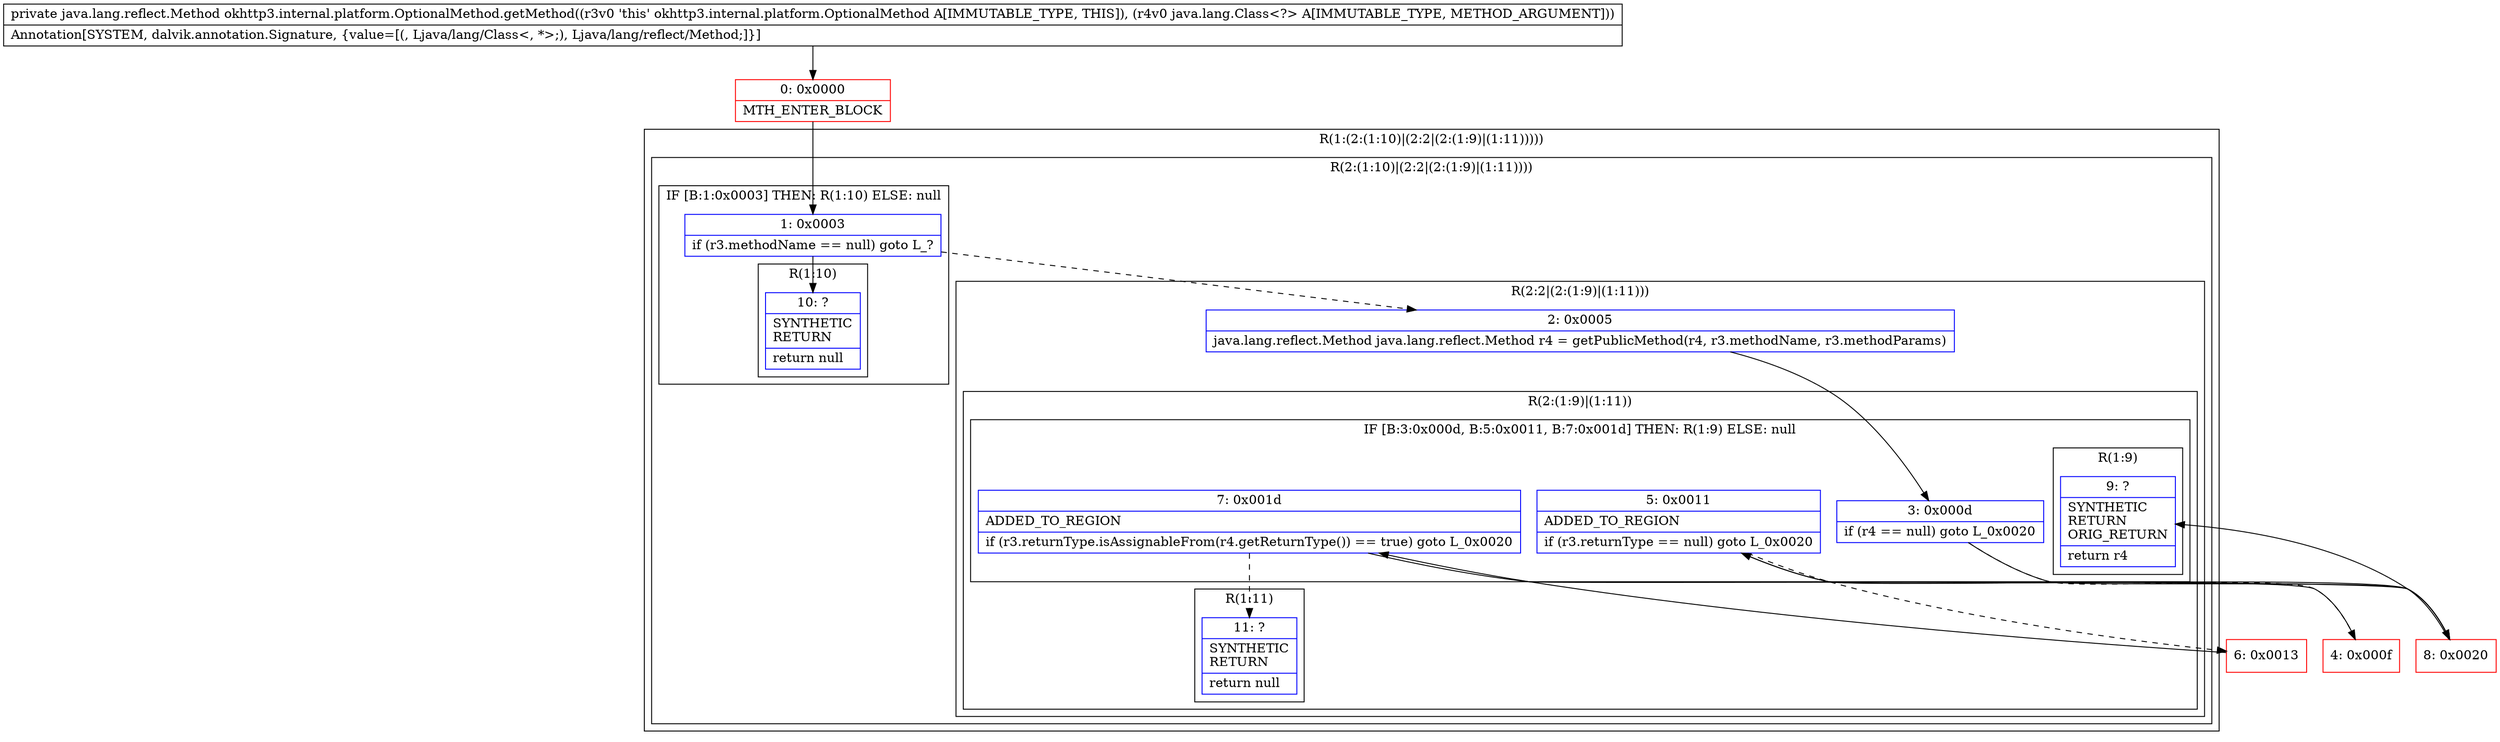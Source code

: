 digraph "CFG forokhttp3.internal.platform.OptionalMethod.getMethod(Ljava\/lang\/Class;)Ljava\/lang\/reflect\/Method;" {
subgraph cluster_Region_1296660765 {
label = "R(1:(2:(1:10)|(2:2|(2:(1:9)|(1:11)))))";
node [shape=record,color=blue];
subgraph cluster_Region_1237348616 {
label = "R(2:(1:10)|(2:2|(2:(1:9)|(1:11))))";
node [shape=record,color=blue];
subgraph cluster_IfRegion_876019568 {
label = "IF [B:1:0x0003] THEN: R(1:10) ELSE: null";
node [shape=record,color=blue];
Node_1 [shape=record,label="{1\:\ 0x0003|if (r3.methodName == null) goto L_?\l}"];
subgraph cluster_Region_1427419960 {
label = "R(1:10)";
node [shape=record,color=blue];
Node_10 [shape=record,label="{10\:\ ?|SYNTHETIC\lRETURN\l|return null\l}"];
}
}
subgraph cluster_Region_1383650454 {
label = "R(2:2|(2:(1:9)|(1:11)))";
node [shape=record,color=blue];
Node_2 [shape=record,label="{2\:\ 0x0005|java.lang.reflect.Method java.lang.reflect.Method r4 = getPublicMethod(r4, r3.methodName, r3.methodParams)\l}"];
subgraph cluster_Region_1402190102 {
label = "R(2:(1:9)|(1:11))";
node [shape=record,color=blue];
subgraph cluster_IfRegion_1517397206 {
label = "IF [B:3:0x000d, B:5:0x0011, B:7:0x001d] THEN: R(1:9) ELSE: null";
node [shape=record,color=blue];
Node_3 [shape=record,label="{3\:\ 0x000d|if (r4 == null) goto L_0x0020\l}"];
Node_5 [shape=record,label="{5\:\ 0x0011|ADDED_TO_REGION\l|if (r3.returnType == null) goto L_0x0020\l}"];
Node_7 [shape=record,label="{7\:\ 0x001d|ADDED_TO_REGION\l|if (r3.returnType.isAssignableFrom(r4.getReturnType()) == true) goto L_0x0020\l}"];
subgraph cluster_Region_245733855 {
label = "R(1:9)";
node [shape=record,color=blue];
Node_9 [shape=record,label="{9\:\ ?|SYNTHETIC\lRETURN\lORIG_RETURN\l|return r4\l}"];
}
}
subgraph cluster_Region_420600413 {
label = "R(1:11)";
node [shape=record,color=blue];
Node_11 [shape=record,label="{11\:\ ?|SYNTHETIC\lRETURN\l|return null\l}"];
}
}
}
}
}
Node_0 [shape=record,color=red,label="{0\:\ 0x0000|MTH_ENTER_BLOCK\l}"];
Node_4 [shape=record,color=red,label="{4\:\ 0x000f}"];
Node_6 [shape=record,color=red,label="{6\:\ 0x0013}"];
Node_8 [shape=record,color=red,label="{8\:\ 0x0020}"];
MethodNode[shape=record,label="{private java.lang.reflect.Method okhttp3.internal.platform.OptionalMethod.getMethod((r3v0 'this' okhttp3.internal.platform.OptionalMethod A[IMMUTABLE_TYPE, THIS]), (r4v0 java.lang.Class\<?\> A[IMMUTABLE_TYPE, METHOD_ARGUMENT]))  | Annotation[SYSTEM, dalvik.annotation.Signature, \{value=[(, Ljava\/lang\/Class\<, *\>;), Ljava\/lang\/reflect\/Method;]\}]\l}"];
MethodNode -> Node_0;
Node_1 -> Node_2[style=dashed];
Node_1 -> Node_10;
Node_2 -> Node_3;
Node_3 -> Node_4[style=dashed];
Node_3 -> Node_8;
Node_5 -> Node_6[style=dashed];
Node_5 -> Node_8;
Node_7 -> Node_8;
Node_7 -> Node_11[style=dashed];
Node_0 -> Node_1;
Node_4 -> Node_5;
Node_6 -> Node_7;
Node_8 -> Node_9;
}

